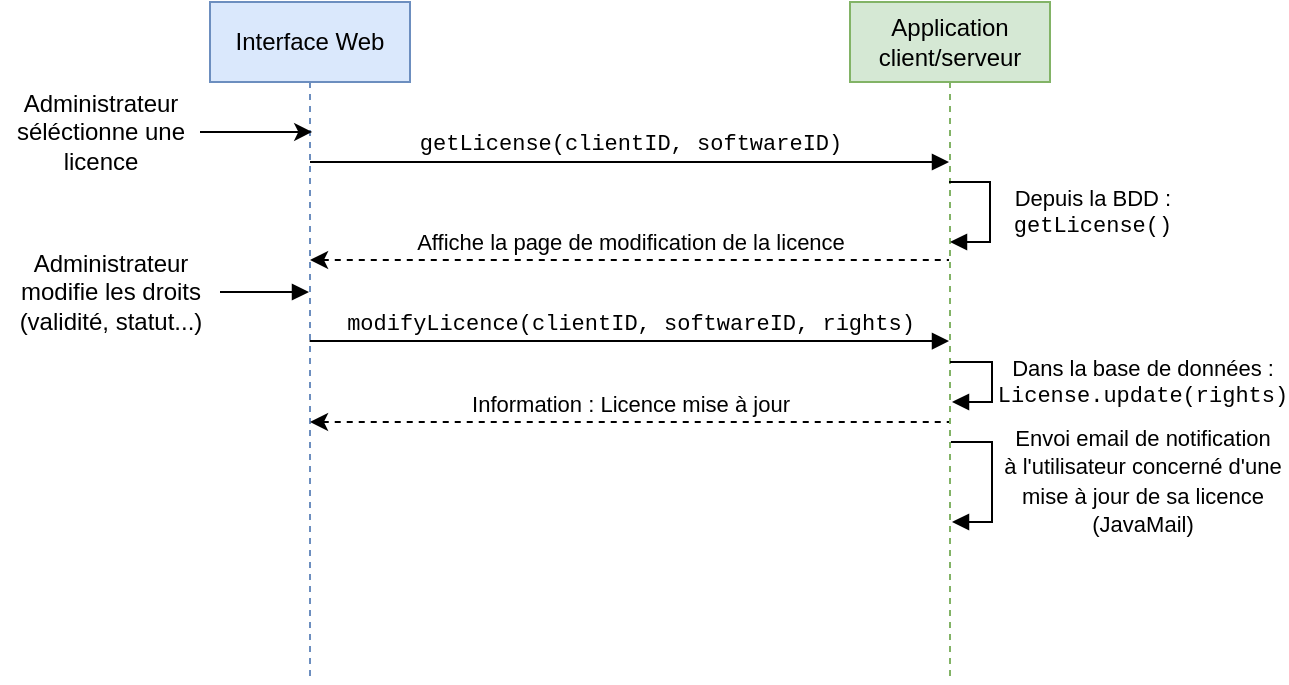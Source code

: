 <mxfile version="16.0.2"><diagram id="zqg3mD8aVBPtvlfFpJmv" name="Page-1"><mxGraphModel dx="848" dy="767" grid="1" gridSize="10" guides="1" tooltips="1" connect="1" arrows="1" fold="1" page="1" pageScale="1" pageWidth="827" pageHeight="1169" math="0" shadow="0"><root><mxCell id="0"/><mxCell id="1" parent="0"/><mxCell id="6A-bxQkhCpq2slP2q3Ci-148" value="Interface Web" style="shape=umlLifeline;perimeter=lifelinePerimeter;whiteSpace=wrap;html=1;container=1;collapsible=0;recursiveResize=0;outlineConnect=0;fillColor=#dae8fc;strokeColor=#6c8ebf;" vertex="1" parent="1"><mxGeometry x="695" y="630" width="100" height="340" as="geometry"/></mxCell><mxCell id="6A-bxQkhCpq2slP2q3Ci-149" value="modifyLicence(clientID, softwareID, rights)" style="html=1;verticalAlign=bottom;endArrow=block;rounded=0;fontFamily=Courier New;startArrow=none;startFill=0;endFill=1;" edge="1" parent="6A-bxQkhCpq2slP2q3Ci-148"><mxGeometry width="80" relative="1" as="geometry"><mxPoint x="49.81" y="169.52" as="sourcePoint"/><mxPoint x="369.5" y="169.52" as="targetPoint"/><Array as="points"><mxPoint x="110" y="169.52"/><mxPoint x="270" y="169.52"/></Array></mxGeometry></mxCell><mxCell id="6A-bxQkhCpq2slP2q3Ci-150" value="&lt;div&gt;Application&lt;/div&gt;&lt;div&gt;client/serveur&lt;/div&gt;" style="shape=umlLifeline;perimeter=lifelinePerimeter;whiteSpace=wrap;html=1;container=1;collapsible=0;recursiveResize=0;outlineConnect=0;fillColor=#d5e8d4;strokeColor=#82b366;" vertex="1" parent="1"><mxGeometry x="1015" y="630" width="100" height="340" as="geometry"/></mxCell><mxCell id="6A-bxQkhCpq2slP2q3Ci-151" value="&lt;div&gt;&lt;font face=&quot;Helvetica&quot;&gt;Depuis la BDD :&lt;/font&gt;&lt;/div&gt;&lt;div&gt;getLicense()&lt;br&gt;&lt;/div&gt;" style="edgeStyle=orthogonalEdgeStyle;html=1;align=center;spacingLeft=2;endArrow=block;rounded=0;fontFamily=Courier New;" edge="1" parent="6A-bxQkhCpq2slP2q3Ci-150"><mxGeometry x="0.008" y="50" relative="1" as="geometry"><mxPoint x="49.5" y="90" as="sourcePoint"/><Array as="points"><mxPoint x="70" y="90"/><mxPoint x="70" y="120"/><mxPoint x="50" y="120"/></Array><mxPoint x="50" y="120" as="targetPoint"/><mxPoint as="offset"/></mxGeometry></mxCell><mxCell id="6A-bxQkhCpq2slP2q3Ci-152" value="&lt;div&gt;&lt;font face=&quot;Helvetica&quot;&gt;Envoi email de notification&lt;/font&gt;&lt;/div&gt;&lt;div&gt;&lt;font face=&quot;Helvetica&quot;&gt;à l'utilisateur concerné d'une&lt;/font&gt;&lt;/div&gt;&lt;div&gt;&lt;font face=&quot;Helvetica&quot;&gt;mise à jour de sa licence&lt;br&gt;&lt;/font&gt;&lt;/div&gt;&lt;div&gt;&lt;font face=&quot;Helvetica&quot;&gt;(JavaMail)&lt;br&gt;&lt;/font&gt;&lt;/div&gt;" style="edgeStyle=orthogonalEdgeStyle;html=1;align=center;spacingLeft=2;endArrow=block;rounded=0;fontFamily=Courier New;" edge="1" parent="6A-bxQkhCpq2slP2q3Ci-150"><mxGeometry x="0.007" y="74" relative="1" as="geometry"><mxPoint x="50.47" y="220" as="sourcePoint"/><Array as="points"><mxPoint x="71" y="220"/><mxPoint x="71" y="260"/><mxPoint x="51" y="260"/></Array><mxPoint x="51" y="260" as="targetPoint"/><mxPoint as="offset"/></mxGeometry></mxCell><mxCell id="6A-bxQkhCpq2slP2q3Ci-153" value="&lt;div align=&quot;center&quot;&gt;&lt;font face=&quot;Helvetica&quot;&gt;Dans la base de données :&lt;/font&gt;&lt;/div&gt;&lt;div align=&quot;center&quot;&gt;License.update(rights)&lt;/div&gt;" style="edgeStyle=orthogonalEdgeStyle;html=1;align=center;spacingLeft=2;endArrow=block;rounded=0;fontFamily=Courier New;" edge="1" parent="6A-bxQkhCpq2slP2q3Ci-150"><mxGeometry x="0.016" y="74" relative="1" as="geometry"><mxPoint x="50.0" y="180" as="sourcePoint"/><Array as="points"><mxPoint x="71" y="180"/><mxPoint x="71" y="200"/><mxPoint x="51" y="200"/></Array><mxPoint x="51" y="200" as="targetPoint"/><mxPoint as="offset"/></mxGeometry></mxCell><mxCell id="6A-bxQkhCpq2slP2q3Ci-154" value="&lt;font face=&quot;Courier New&quot;&gt;getLicense(clientID, softwareID)&lt;br&gt;&lt;/font&gt;" style="html=1;verticalAlign=bottom;endArrow=block;rounded=0;" edge="1" parent="1" source="6A-bxQkhCpq2slP2q3Ci-148" target="6A-bxQkhCpq2slP2q3Ci-150"><mxGeometry width="80" relative="1" as="geometry"><mxPoint x="895" y="880" as="sourcePoint"/><mxPoint x="975" y="880" as="targetPoint"/><Array as="points"><mxPoint x="885" y="710"/></Array></mxGeometry></mxCell><mxCell id="6A-bxQkhCpq2slP2q3Ci-155" value="Affiche la page de modification de la licence" style="html=1;verticalAlign=bottom;endArrow=none;rounded=0;fontFamily=Helvetica;endFill=0;dashed=1;startArrow=classic;startFill=1;" edge="1" parent="1"><mxGeometry width="80" relative="1" as="geometry"><mxPoint x="745.024" y="759" as="sourcePoint"/><mxPoint x="1064.5" y="759" as="targetPoint"/><Array as="points"><mxPoint x="935" y="759"/><mxPoint x="1005" y="759"/></Array></mxGeometry></mxCell><mxCell id="6A-bxQkhCpq2slP2q3Ci-156" style="edgeStyle=orthogonalEdgeStyle;rounded=0;jumpSize=6;orthogonalLoop=1;jettySize=auto;html=1;entryX=0.511;entryY=0.191;entryDx=0;entryDy=0;entryPerimeter=0;fontFamily=Courier New;startArrow=none;startFill=0;endArrow=classic;endFill=1;strokeWidth=1;" edge="1" parent="1" source="6A-bxQkhCpq2slP2q3Ci-157" target="6A-bxQkhCpq2slP2q3Ci-148"><mxGeometry relative="1" as="geometry"/></mxCell><mxCell id="6A-bxQkhCpq2slP2q3Ci-157" value="&lt;div&gt;Administrateur&lt;/div&gt;&lt;div&gt;séléctionne une&lt;/div&gt;&lt;div&gt;licence&lt;br&gt;&lt;/div&gt;" style="text;html=1;align=center;verticalAlign=middle;resizable=0;points=[];autosize=1;strokeColor=none;fillColor=none;fontFamily=Helvetica;" vertex="1" parent="1"><mxGeometry x="590" y="670" width="100" height="50" as="geometry"/></mxCell><mxCell id="6A-bxQkhCpq2slP2q3Ci-158" style="edgeStyle=orthogonalEdgeStyle;rounded=0;jumpSize=6;orthogonalLoop=1;jettySize=auto;html=1;fontFamily=Helvetica;startArrow=none;startFill=0;endArrow=block;endFill=1;strokeWidth=1;" edge="1" parent="1" source="6A-bxQkhCpq2slP2q3Ci-159" target="6A-bxQkhCpq2slP2q3Ci-148"><mxGeometry relative="1" as="geometry"><Array as="points"><mxPoint x="725" y="780"/><mxPoint x="725" y="780"/></Array></mxGeometry></mxCell><mxCell id="6A-bxQkhCpq2slP2q3Ci-159" value="&lt;div&gt;Administrateur&lt;/div&gt;&lt;div&gt;modifie les droits&lt;/div&gt;&lt;div&gt;(validité, statut...)&lt;br&gt;&lt;/div&gt;" style="text;html=1;align=center;verticalAlign=middle;resizable=0;points=[];autosize=1;strokeColor=none;fillColor=none;fontFamily=Helvetica;" vertex="1" parent="1"><mxGeometry x="590" y="750" width="110" height="50" as="geometry"/></mxCell><mxCell id="6A-bxQkhCpq2slP2q3Ci-160" value="Information : Licence mise à jour" style="html=1;verticalAlign=bottom;endArrow=none;rounded=0;fontFamily=Helvetica;endFill=0;dashed=1;startArrow=classic;startFill=1;" edge="1" parent="1" source="6A-bxQkhCpq2slP2q3Ci-148" target="6A-bxQkhCpq2slP2q3Ci-150"><mxGeometry width="80" relative="1" as="geometry"><mxPoint x="750.004" y="840" as="sourcePoint"/><mxPoint x="1069.48" y="840" as="targetPoint"/><Array as="points"><mxPoint x="939.98" y="840"/><mxPoint x="1009.98" y="840"/></Array></mxGeometry></mxCell></root></mxGraphModel></diagram></mxfile>